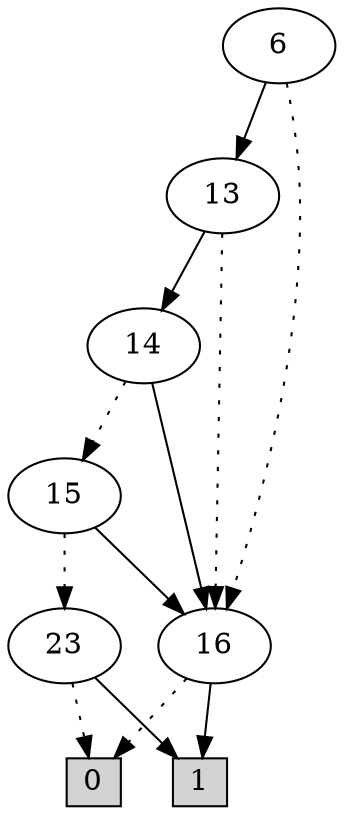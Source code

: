 digraph G {
0 [shape=box, label="0", style=filled, shape=box, height=0.3, width=0.3];
1 [shape=box, label="1", style=filled, shape=box, height=0.3, width=0.3];
1800 [label="6"];
1800 -> 34 [style=dotted];
1800 -> 1799 [style=filled];
34 [label="16"];
34 -> 0 [style=dotted];
34 -> 1 [style=filled];
1799 [label="13"];
1799 -> 34 [style=dotted];
1799 -> 1798 [style=filled];
1798 [label="14"];
1798 -> 1797 [style=dotted];
1798 -> 34 [style=filled];
1797 [label="15"];
1797 -> 48 [style=dotted];
1797 -> 34 [style=filled];
48 [label="23"];
48 -> 0 [style=dotted];
48 -> 1 [style=filled];
}
